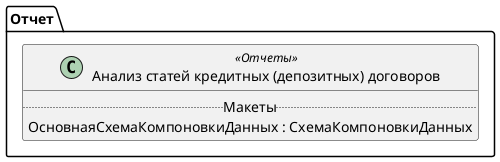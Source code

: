 ﻿@startuml АнализСтатейКредитовИДепозитов
'!include templates.wsd
'..\include templates.wsd
class Отчет.АнализСтатейКредитовИДепозитов as "Анализ статей кредитных (депозитных) договоров" <<Отчеты>>
{
..Макеты..
ОсновнаяСхемаКомпоновкиДанных : СхемаКомпоновкиДанных
}
@enduml
